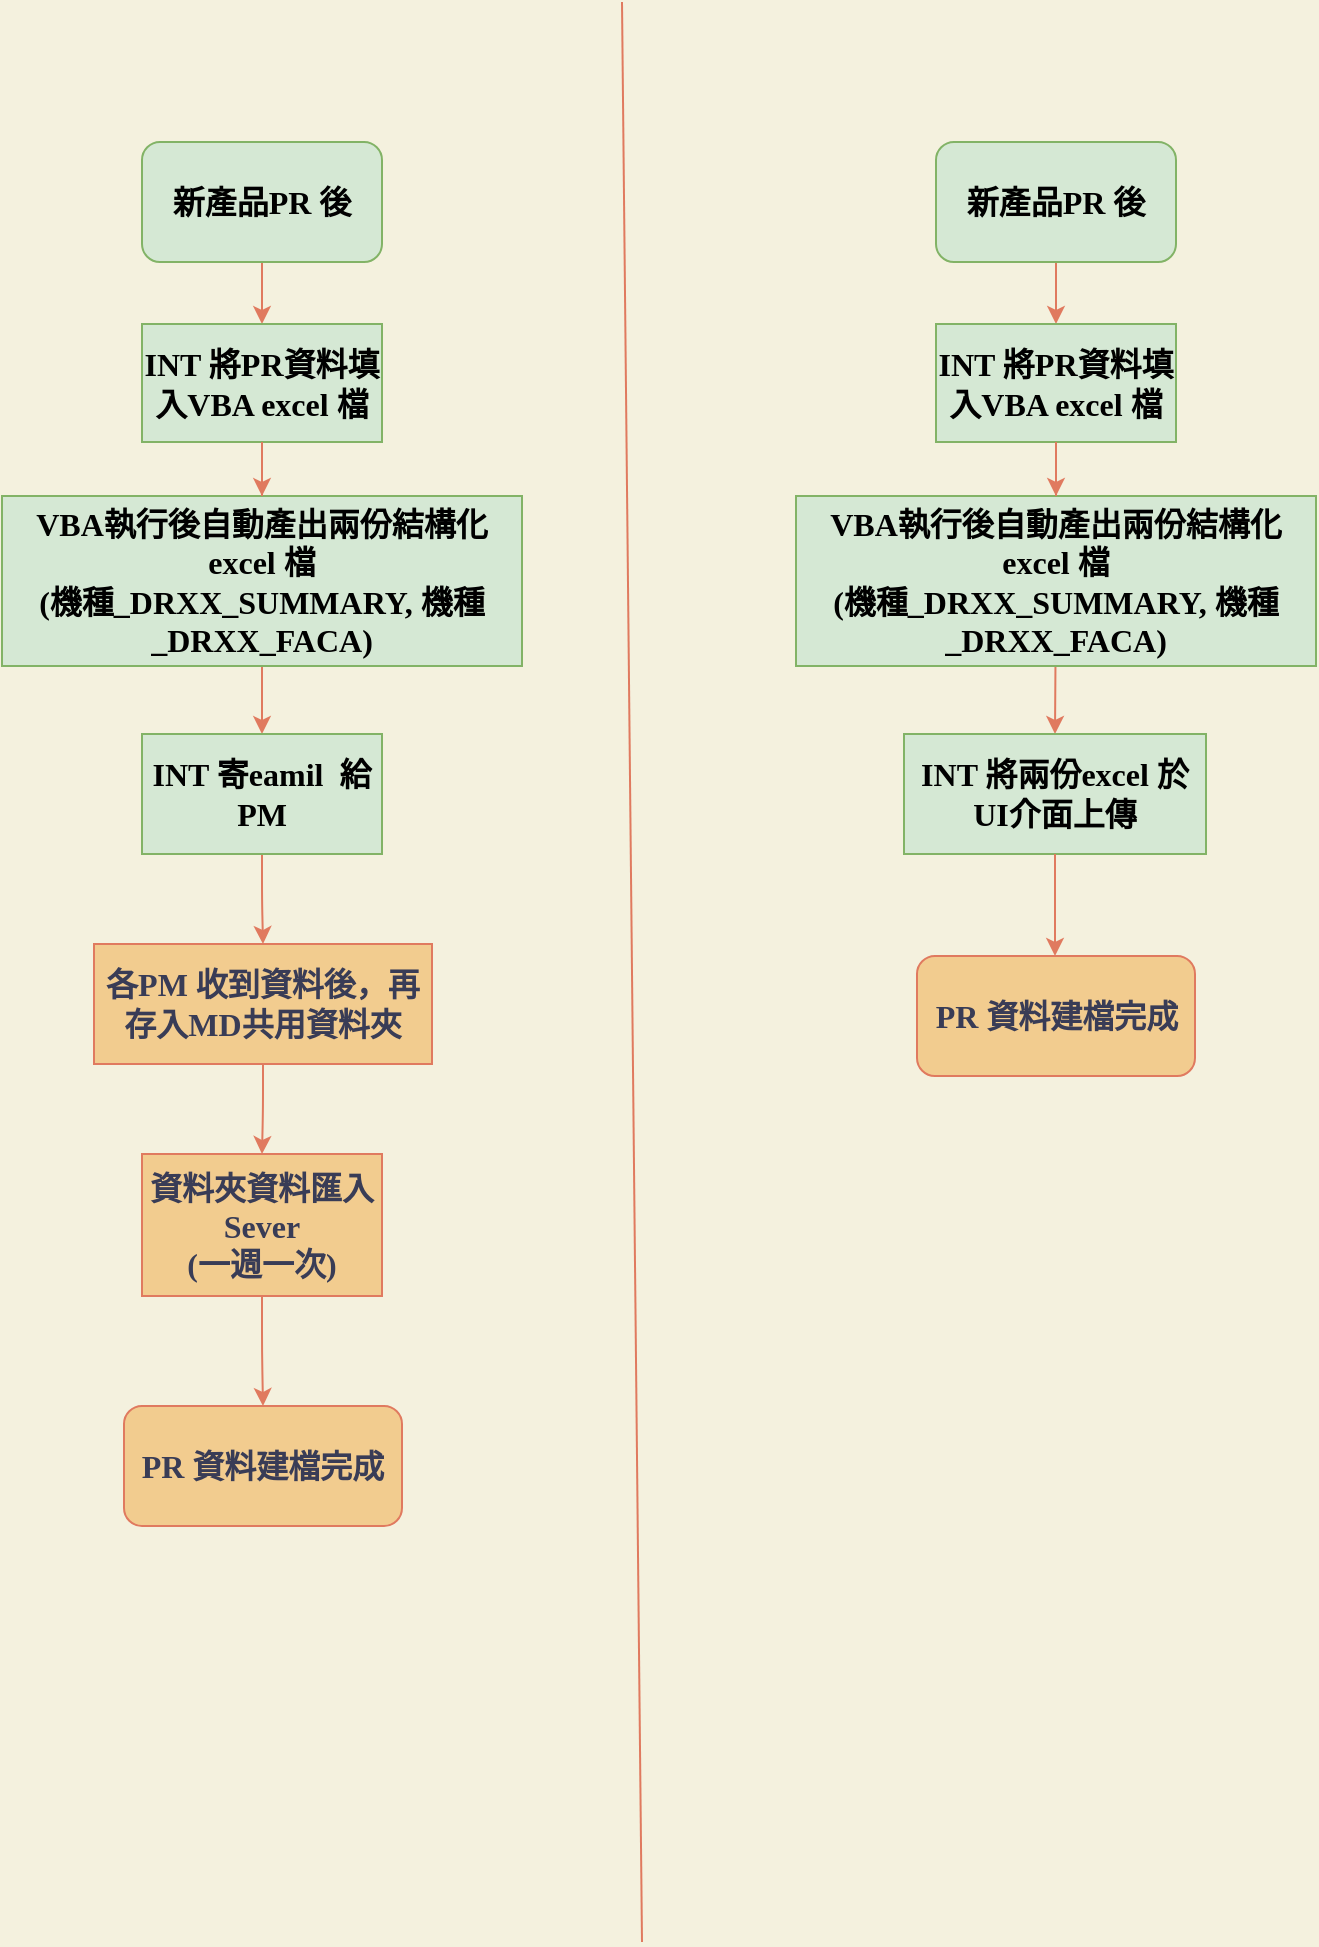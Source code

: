 <mxfile version="15.0.4" type="github">
  <diagram id="b06QNydrSDCgGrgIvx99" name="Page-1">
    <mxGraphModel dx="1021" dy="528" grid="0" gridSize="10" guides="1" tooltips="1" connect="1" arrows="1" fold="1" page="1" pageScale="1" pageWidth="1654" pageHeight="2336" background="#F4F1DE" math="0" shadow="0">
      <root>
        <mxCell id="0" />
        <mxCell id="1" parent="0" />
        <mxCell id="h2RZvB9a_ah4TZlPBoID-3" value="" style="edgeStyle=orthogonalEdgeStyle;rounded=0;orthogonalLoop=1;jettySize=auto;html=1;fillColor=#F2CC8F;strokeColor=#E07A5F;fontSize=16;fontStyle=1;labelBackgroundColor=#F4F1DE;fontColor=#393C56;fontFamily=Comic Sans MS;" edge="1" parent="1" source="h2RZvB9a_ah4TZlPBoID-1" target="h2RZvB9a_ah4TZlPBoID-2">
          <mxGeometry relative="1" as="geometry" />
        </mxCell>
        <mxCell id="h2RZvB9a_ah4TZlPBoID-1" value="新產品PR 後" style="rounded=1;whiteSpace=wrap;html=1;fillColor=#d5e8d4;strokeColor=#82b366;fontSize=16;fontStyle=1;fontFamily=Comic Sans MS;" vertex="1" parent="1">
          <mxGeometry x="210" y="130" width="120" height="60" as="geometry" />
        </mxCell>
        <mxCell id="h2RZvB9a_ah4TZlPBoID-5" value="" style="edgeStyle=orthogonalEdgeStyle;rounded=0;orthogonalLoop=1;jettySize=auto;html=1;fillColor=#F2CC8F;strokeColor=#E07A5F;fontSize=16;fontStyle=1;labelBackgroundColor=#F4F1DE;fontColor=#393C56;fontFamily=Comic Sans MS;" edge="1" parent="1" source="h2RZvB9a_ah4TZlPBoID-2" target="h2RZvB9a_ah4TZlPBoID-4">
          <mxGeometry relative="1" as="geometry" />
        </mxCell>
        <mxCell id="h2RZvB9a_ah4TZlPBoID-7" value="" style="edgeStyle=orthogonalEdgeStyle;rounded=0;orthogonalLoop=1;jettySize=auto;html=1;startArrow=none;fillColor=#F2CC8F;strokeColor=#E07A5F;fontSize=16;fontStyle=1;labelBackgroundColor=#F4F1DE;fontColor=#393C56;fontFamily=Comic Sans MS;" edge="1" parent="1" source="h2RZvB9a_ah4TZlPBoID-2" target="h2RZvB9a_ah4TZlPBoID-6">
          <mxGeometry relative="1" as="geometry" />
        </mxCell>
        <mxCell id="h2RZvB9a_ah4TZlPBoID-4" value="VBA執行後自動產出&lt;span style=&quot;font-size: 16px;&quot;&gt;兩份結構化excel 檔&lt;/span&gt;&lt;br style=&quot;font-size: 16px;&quot;&gt;(機種_DRXX_SUMMARY, 機種_DRXX_FACA)" style="whiteSpace=wrap;html=1;rounded=0;fontSize=16;fontStyle=1;fillColor=#d5e8d4;strokeColor=#82b366;fontFamily=Comic Sans MS;" vertex="1" parent="1">
          <mxGeometry x="140" y="307" width="260" height="85" as="geometry" />
        </mxCell>
        <mxCell id="h2RZvB9a_ah4TZlPBoID-11" value="" style="edgeStyle=orthogonalEdgeStyle;curved=0;rounded=1;sketch=0;orthogonalLoop=1;jettySize=auto;html=1;fontColor=#393C56;strokeColor=#E07A5F;fillColor=#F2CC8F;fontFamily=Comic Sans MS;" edge="1" parent="1" source="h2RZvB9a_ah4TZlPBoID-6" target="h2RZvB9a_ah4TZlPBoID-10">
          <mxGeometry relative="1" as="geometry" />
        </mxCell>
        <mxCell id="h2RZvB9a_ah4TZlPBoID-6" value="INT 寄eamil&amp;nbsp; 給PM" style="whiteSpace=wrap;html=1;rounded=0;fillColor=#d5e8d4;strokeColor=#82b366;fontSize=16;fontStyle=1;fontFamily=Comic Sans MS;" vertex="1" parent="1">
          <mxGeometry x="210" y="426" width="120" height="60" as="geometry" />
        </mxCell>
        <mxCell id="h2RZvB9a_ah4TZlPBoID-2" value="&lt;span style=&quot;font-size: 16px;&quot;&gt;INT 將PR資料填入VBA excel 檔&lt;/span&gt;" style="rounded=0;whiteSpace=wrap;html=1;fillColor=#d5e8d4;strokeColor=#82b366;fontSize=16;fontStyle=1;fontFamily=Comic Sans MS;" vertex="1" parent="1">
          <mxGeometry x="210" y="221" width="120" height="59" as="geometry" />
        </mxCell>
        <mxCell id="h2RZvB9a_ah4TZlPBoID-8" value="" style="edgeStyle=orthogonalEdgeStyle;rounded=0;orthogonalLoop=1;jettySize=auto;html=1;endArrow=none;fillColor=#F2CC8F;strokeColor=#E07A5F;fontSize=16;fontStyle=1;labelBackgroundColor=#F4F1DE;fontColor=#393C56;fontFamily=Comic Sans MS;" edge="1" parent="1" source="h2RZvB9a_ah4TZlPBoID-4" target="h2RZvB9a_ah4TZlPBoID-2">
          <mxGeometry relative="1" as="geometry">
            <mxPoint x="541" y="170" as="sourcePoint" />
            <mxPoint x="270" y="400" as="targetPoint" />
          </mxGeometry>
        </mxCell>
        <mxCell id="h2RZvB9a_ah4TZlPBoID-9" value="" style="endArrow=none;html=1;labelBackgroundColor=#F4F1DE;strokeColor=#E07A5F;fontColor=#393C56;fontFamily=Comic Sans MS;" edge="1" parent="1">
          <mxGeometry width="50" height="50" relative="1" as="geometry">
            <mxPoint x="460" y="1030" as="sourcePoint" />
            <mxPoint x="450" y="60" as="targetPoint" />
          </mxGeometry>
        </mxCell>
        <mxCell id="h2RZvB9a_ah4TZlPBoID-13" value="" style="edgeStyle=orthogonalEdgeStyle;curved=0;rounded=1;sketch=0;orthogonalLoop=1;jettySize=auto;html=1;fontColor=#393C56;strokeColor=#E07A5F;fillColor=#F2CC8F;fontFamily=Comic Sans MS;" edge="1" parent="1" source="h2RZvB9a_ah4TZlPBoID-10" target="h2RZvB9a_ah4TZlPBoID-12">
          <mxGeometry relative="1" as="geometry" />
        </mxCell>
        <mxCell id="h2RZvB9a_ah4TZlPBoID-10" value="各PM 收到資料後，再存入MD共用資料夾" style="whiteSpace=wrap;html=1;rounded=0;fontSize=16;fontColor=#393C56;fontStyle=1;strokeColor=#E07A5F;fillColor=#F2CC8F;fontFamily=Comic Sans MS;" vertex="1" parent="1">
          <mxGeometry x="186" y="531" width="169" height="60" as="geometry" />
        </mxCell>
        <mxCell id="h2RZvB9a_ah4TZlPBoID-17" value="" style="edgeStyle=orthogonalEdgeStyle;curved=0;rounded=1;sketch=0;orthogonalLoop=1;jettySize=auto;html=1;fontColor=#393C56;strokeColor=#E07A5F;fillColor=#F2CC8F;fontFamily=Comic Sans MS;" edge="1" parent="1" source="h2RZvB9a_ah4TZlPBoID-12" target="h2RZvB9a_ah4TZlPBoID-16">
          <mxGeometry relative="1" as="geometry" />
        </mxCell>
        <mxCell id="h2RZvB9a_ah4TZlPBoID-12" value="資料夾資料匯入Sever&lt;br&gt;(一週一次)" style="whiteSpace=wrap;html=1;rounded=0;fontSize=16;fontColor=#393C56;fontStyle=1;strokeColor=#E07A5F;fillColor=#F2CC8F;fontFamily=Comic Sans MS;" vertex="1" parent="1">
          <mxGeometry x="210" y="636" width="120" height="71" as="geometry" />
        </mxCell>
        <mxCell id="h2RZvB9a_ah4TZlPBoID-16" value="&lt;font style=&quot;font-size: 16px&quot;&gt;&lt;b&gt;PR 資料建檔完成&lt;/b&gt;&lt;/font&gt;" style="rounded=1;whiteSpace=wrap;html=1;sketch=0;fontColor=#393C56;strokeColor=#E07A5F;fillColor=#F2CC8F;fontFamily=Comic Sans MS;" vertex="1" parent="1">
          <mxGeometry x="201" y="762" width="139" height="60" as="geometry" />
        </mxCell>
        <mxCell id="h2RZvB9a_ah4TZlPBoID-18" value="" style="edgeStyle=orthogonalEdgeStyle;rounded=0;orthogonalLoop=1;jettySize=auto;html=1;fillColor=#F2CC8F;strokeColor=#E07A5F;fontSize=16;fontStyle=1;labelBackgroundColor=#F4F1DE;fontColor=#393C56;fontFamily=Comic Sans MS;" edge="1" parent="1" source="h2RZvB9a_ah4TZlPBoID-19" target="h2RZvB9a_ah4TZlPBoID-25">
          <mxGeometry relative="1" as="geometry" />
        </mxCell>
        <mxCell id="h2RZvB9a_ah4TZlPBoID-19" value="新產品PR 後" style="rounded=1;whiteSpace=wrap;html=1;fillColor=#d5e8d4;strokeColor=#82b366;fontSize=16;fontStyle=1;fontFamily=Comic Sans MS;" vertex="1" parent="1">
          <mxGeometry x="607" y="130" width="120" height="60" as="geometry" />
        </mxCell>
        <mxCell id="h2RZvB9a_ah4TZlPBoID-20" value="" style="edgeStyle=orthogonalEdgeStyle;rounded=0;orthogonalLoop=1;jettySize=auto;html=1;fillColor=#F2CC8F;strokeColor=#E07A5F;fontSize=16;fontStyle=1;labelBackgroundColor=#F4F1DE;fontColor=#393C56;fontFamily=Comic Sans MS;" edge="1" parent="1" source="h2RZvB9a_ah4TZlPBoID-25" target="h2RZvB9a_ah4TZlPBoID-22">
          <mxGeometry relative="1" as="geometry" />
        </mxCell>
        <mxCell id="h2RZvB9a_ah4TZlPBoID-21" value="" style="edgeStyle=orthogonalEdgeStyle;rounded=0;orthogonalLoop=1;jettySize=auto;html=1;startArrow=none;fillColor=#F2CC8F;strokeColor=#E07A5F;fontSize=16;fontStyle=1;labelBackgroundColor=#F4F1DE;fontColor=#393C56;fontFamily=Comic Sans MS;" edge="1" parent="1" source="h2RZvB9a_ah4TZlPBoID-25" target="h2RZvB9a_ah4TZlPBoID-24">
          <mxGeometry relative="1" as="geometry" />
        </mxCell>
        <mxCell id="h2RZvB9a_ah4TZlPBoID-22" value="VBA執行後自動產出&lt;span style=&quot;font-size: 16px;&quot;&gt;兩份結構化excel 檔&lt;/span&gt;&lt;br style=&quot;font-size: 16px;&quot;&gt;(機種_DRXX_SUMMARY, 機種_DRXX_FACA)" style="whiteSpace=wrap;html=1;rounded=0;fontSize=16;fontStyle=1;fillColor=#d5e8d4;strokeColor=#82b366;fontFamily=Comic Sans MS;" vertex="1" parent="1">
          <mxGeometry x="537" y="307" width="260" height="85" as="geometry" />
        </mxCell>
        <mxCell id="h2RZvB9a_ah4TZlPBoID-24" value="INT 將兩份excel 於UI介面上傳" style="whiteSpace=wrap;html=1;rounded=0;fillColor=#d5e8d4;strokeColor=#82b366;fontSize=16;fontStyle=1;fontFamily=Comic Sans MS;" vertex="1" parent="1">
          <mxGeometry x="591" y="426" width="151" height="60" as="geometry" />
        </mxCell>
        <mxCell id="h2RZvB9a_ah4TZlPBoID-25" value="&lt;span style=&quot;font-size: 16px;&quot;&gt;INT 將PR資料填入VBA excel 檔&lt;/span&gt;" style="rounded=0;whiteSpace=wrap;html=1;fillColor=#d5e8d4;strokeColor=#82b366;fontSize=16;fontStyle=1;fontFamily=Comic Sans MS;" vertex="1" parent="1">
          <mxGeometry x="607" y="221" width="120" height="59" as="geometry" />
        </mxCell>
        <mxCell id="h2RZvB9a_ah4TZlPBoID-26" value="" style="edgeStyle=orthogonalEdgeStyle;rounded=0;orthogonalLoop=1;jettySize=auto;html=1;endArrow=none;fillColor=#F2CC8F;strokeColor=#E07A5F;fontSize=16;fontStyle=1;labelBackgroundColor=#F4F1DE;fontColor=#393C56;fontFamily=Comic Sans MS;" edge="1" parent="1" source="h2RZvB9a_ah4TZlPBoID-22" target="h2RZvB9a_ah4TZlPBoID-25">
          <mxGeometry relative="1" as="geometry">
            <mxPoint x="938" y="170" as="sourcePoint" />
            <mxPoint x="667" y="400" as="targetPoint" />
          </mxGeometry>
        </mxCell>
        <mxCell id="h2RZvB9a_ah4TZlPBoID-29" value="" style="edgeStyle=orthogonalEdgeStyle;curved=0;rounded=1;sketch=0;orthogonalLoop=1;jettySize=auto;html=1;fontColor=#393C56;strokeColor=#E07A5F;fillColor=#F2CC8F;fontFamily=Comic Sans MS;" edge="1" parent="1" target="h2RZvB9a_ah4TZlPBoID-31">
          <mxGeometry relative="1" as="geometry">
            <mxPoint x="666.5" y="486.0" as="sourcePoint" />
          </mxGeometry>
        </mxCell>
        <mxCell id="h2RZvB9a_ah4TZlPBoID-31" value="&lt;font style=&quot;font-size: 16px&quot;&gt;&lt;b&gt;PR 資料建檔完成&lt;/b&gt;&lt;/font&gt;" style="rounded=1;whiteSpace=wrap;html=1;sketch=0;fontColor=#393C56;strokeColor=#E07A5F;fillColor=#F2CC8F;fontFamily=Comic Sans MS;" vertex="1" parent="1">
          <mxGeometry x="597.5" y="537" width="139" height="60" as="geometry" />
        </mxCell>
      </root>
    </mxGraphModel>
  </diagram>
</mxfile>
